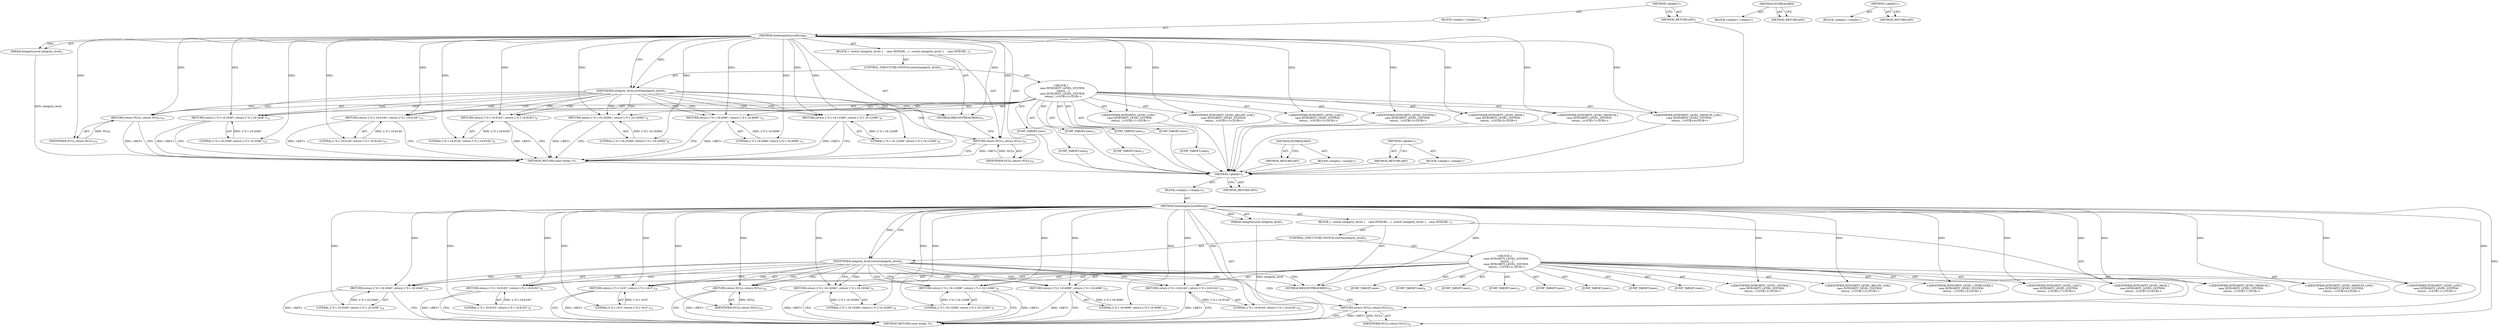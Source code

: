 digraph "&lt;global&gt;" {
vulnerable_6 [label=<(METHOD,&lt;global&gt;)<SUB>1</SUB>>];
vulnerable_7 [label=<(BLOCK,&lt;empty&gt;,&lt;empty&gt;)<SUB>1</SUB>>];
vulnerable_8 [label=<(METHOD,GetIntegrityLevelString)<SUB>1</SUB>>];
vulnerable_9 [label=<(PARAM,IntegrityLevel integrity_level)<SUB>1</SUB>>];
vulnerable_10 [label=<(BLOCK,{
  switch (integrity_level) {
    case INTEGRI...,{
  switch (integrity_level) {
    case INTEGRI...)<SUB>1</SUB>>];
vulnerable_11 [label=<(CONTROL_STRUCTURE,SWITCH,switch(integrity_level))<SUB>2</SUB>>];
vulnerable_12 [label=<(IDENTIFIER,integrity_level,switch(integrity_level))<SUB>2</SUB>>];
vulnerable_13 [label="<(BLOCK,{
    case INTEGRITY_LEVEL_SYSTEM:
      return...,{
    case INTEGRITY_LEVEL_SYSTEM:
      return...)<SUB>2</SUB>>"];
vulnerable_14 [label=<(JUMP_TARGET,case)<SUB>3</SUB>>];
vulnerable_15 [label="<(IDENTIFIER,INTEGRITY_LEVEL_SYSTEM,{
    case INTEGRITY_LEVEL_SYSTEM:
      return...)<SUB>3</SUB>>"];
vulnerable_16 [label=<(RETURN,return L&quot;S-1-16-16384&quot;;,return L&quot;S-1-16-16384&quot;;)<SUB>4</SUB>>];
vulnerable_17 [label=<(LITERAL,L&quot;S-1-16-16384&quot;,return L&quot;S-1-16-16384&quot;;)<SUB>4</SUB>>];
vulnerable_18 [label=<(JUMP_TARGET,case)<SUB>5</SUB>>];
vulnerable_19 [label="<(IDENTIFIER,INTEGRITY_LEVEL_HIGH,{
    case INTEGRITY_LEVEL_SYSTEM:
      return...)<SUB>5</SUB>>"];
vulnerable_20 [label=<(RETURN,return L&quot;S-1-16-12288&quot;;,return L&quot;S-1-16-12288&quot;;)<SUB>6</SUB>>];
vulnerable_21 [label=<(LITERAL,L&quot;S-1-16-12288&quot;,return L&quot;S-1-16-12288&quot;;)<SUB>6</SUB>>];
vulnerable_22 [label=<(JUMP_TARGET,case)<SUB>7</SUB>>];
vulnerable_23 [label="<(IDENTIFIER,INTEGRITY_LEVEL_MEDIUM,{
    case INTEGRITY_LEVEL_SYSTEM:
      return...)<SUB>7</SUB>>"];
vulnerable_24 [label=<(RETURN,return L&quot;S-1-16-8192&quot;;,return L&quot;S-1-16-8192&quot;;)<SUB>8</SUB>>];
vulnerable_25 [label=<(LITERAL,L&quot;S-1-16-8192&quot;,return L&quot;S-1-16-8192&quot;;)<SUB>8</SUB>>];
vulnerable_26 [label=<(JUMP_TARGET,case)<SUB>9</SUB>>];
vulnerable_27 [label="<(IDENTIFIER,INTEGRITY_LEVEL_MEDIUM_LOW,{
    case INTEGRITY_LEVEL_SYSTEM:
      return...)<SUB>9</SUB>>"];
vulnerable_28 [label=<(RETURN,return L&quot;S-1-16-6144&quot;;,return L&quot;S-1-16-6144&quot;;)<SUB>10</SUB>>];
vulnerable_29 [label=<(LITERAL,L&quot;S-1-16-6144&quot;,return L&quot;S-1-16-6144&quot;;)<SUB>10</SUB>>];
vulnerable_30 [label=<(JUMP_TARGET,case)<SUB>11</SUB>>];
vulnerable_31 [label="<(IDENTIFIER,INTEGRITY_LEVEL_LOW,{
    case INTEGRITY_LEVEL_SYSTEM:
      return...)<SUB>11</SUB>>"];
vulnerable_32 [label=<(RETURN,return L&quot;S-1-16-4096&quot;;,return L&quot;S-1-16-4096&quot;;)<SUB>12</SUB>>];
vulnerable_33 [label=<(LITERAL,L&quot;S-1-16-4096&quot;,return L&quot;S-1-16-4096&quot;;)<SUB>12</SUB>>];
vulnerable_34 [label=<(JUMP_TARGET,case)<SUB>13</SUB>>];
vulnerable_35 [label="<(IDENTIFIER,INTEGRITY_LEVEL_BELOW_LOW,{
    case INTEGRITY_LEVEL_SYSTEM:
      return...)<SUB>13</SUB>>"];
vulnerable_36 [label=<(RETURN,return L&quot;S-1-16-2048&quot;;,return L&quot;S-1-16-2048&quot;;)<SUB>14</SUB>>];
vulnerable_37 [label=<(LITERAL,L&quot;S-1-16-2048&quot;,return L&quot;S-1-16-2048&quot;;)<SUB>14</SUB>>];
vulnerable_38 [label=<(JUMP_TARGET,case)<SUB>15</SUB>>];
vulnerable_39 [label="<(IDENTIFIER,INTEGRITY_LEVEL_LAST,{
    case INTEGRITY_LEVEL_SYSTEM:
      return...)<SUB>15</SUB>>"];
vulnerable_40 [label=<(RETURN,return NULL;,return NULL;)<SUB>16</SUB>>];
vulnerable_41 [label=<(IDENTIFIER,NULL,return NULL;)<SUB>16</SUB>>];
vulnerable_42 [label=<(NOTREACHED,NOTREACHED())<SUB>19</SUB>>];
vulnerable_43 [label=<(RETURN,return NULL;,return NULL;)<SUB>20</SUB>>];
vulnerable_44 [label=<(IDENTIFIER,NULL,return NULL;)<SUB>20</SUB>>];
vulnerable_45 [label=<(METHOD_RETURN,const wchar_t*)<SUB>1</SUB>>];
vulnerable_47 [label=<(METHOD_RETURN,ANY)<SUB>1</SUB>>];
vulnerable_68 [label=<(METHOD,NOTREACHED)>];
vulnerable_69 [label=<(BLOCK,&lt;empty&gt;,&lt;empty&gt;)>];
vulnerable_70 [label=<(METHOD_RETURN,ANY)>];
vulnerable_62 [label=<(METHOD,&lt;global&gt;)<SUB>1</SUB>>];
vulnerable_63 [label=<(BLOCK,&lt;empty&gt;,&lt;empty&gt;)>];
vulnerable_64 [label=<(METHOD_RETURN,ANY)>];
fixed_6 [label=<(METHOD,&lt;global&gt;)<SUB>1</SUB>>];
fixed_7 [label=<(BLOCK,&lt;empty&gt;,&lt;empty&gt;)<SUB>1</SUB>>];
fixed_8 [label=<(METHOD,GetIntegrityLevelString)<SUB>1</SUB>>];
fixed_9 [label=<(PARAM,IntegrityLevel integrity_level)<SUB>1</SUB>>];
fixed_10 [label=<(BLOCK,{
  switch (integrity_level) {
    case INTEGRI...,{
  switch (integrity_level) {
    case INTEGRI...)<SUB>1</SUB>>];
fixed_11 [label=<(CONTROL_STRUCTURE,SWITCH,switch(integrity_level))<SUB>2</SUB>>];
fixed_12 [label=<(IDENTIFIER,integrity_level,switch(integrity_level))<SUB>2</SUB>>];
fixed_13 [label="<(BLOCK,{
    case INTEGRITY_LEVEL_SYSTEM:
      return...,{
    case INTEGRITY_LEVEL_SYSTEM:
      return...)<SUB>2</SUB>>"];
fixed_14 [label=<(JUMP_TARGET,case)<SUB>3</SUB>>];
fixed_15 [label="<(IDENTIFIER,INTEGRITY_LEVEL_SYSTEM,{
    case INTEGRITY_LEVEL_SYSTEM:
      return...)<SUB>3</SUB>>"];
fixed_16 [label=<(RETURN,return L&quot;S-1-16-16384&quot;;,return L&quot;S-1-16-16384&quot;;)<SUB>4</SUB>>];
fixed_17 [label=<(LITERAL,L&quot;S-1-16-16384&quot;,return L&quot;S-1-16-16384&quot;;)<SUB>4</SUB>>];
fixed_18 [label=<(JUMP_TARGET,case)<SUB>5</SUB>>];
fixed_19 [label="<(IDENTIFIER,INTEGRITY_LEVEL_HIGH,{
    case INTEGRITY_LEVEL_SYSTEM:
      return...)<SUB>5</SUB>>"];
fixed_20 [label=<(RETURN,return L&quot;S-1-16-12288&quot;;,return L&quot;S-1-16-12288&quot;;)<SUB>6</SUB>>];
fixed_21 [label=<(LITERAL,L&quot;S-1-16-12288&quot;,return L&quot;S-1-16-12288&quot;;)<SUB>6</SUB>>];
fixed_22 [label=<(JUMP_TARGET,case)<SUB>7</SUB>>];
fixed_23 [label="<(IDENTIFIER,INTEGRITY_LEVEL_MEDIUM,{
    case INTEGRITY_LEVEL_SYSTEM:
      return...)<SUB>7</SUB>>"];
fixed_24 [label=<(RETURN,return L&quot;S-1-16-8192&quot;;,return L&quot;S-1-16-8192&quot;;)<SUB>8</SUB>>];
fixed_25 [label=<(LITERAL,L&quot;S-1-16-8192&quot;,return L&quot;S-1-16-8192&quot;;)<SUB>8</SUB>>];
fixed_26 [label=<(JUMP_TARGET,case)<SUB>9</SUB>>];
fixed_27 [label="<(IDENTIFIER,INTEGRITY_LEVEL_MEDIUM_LOW,{
    case INTEGRITY_LEVEL_SYSTEM:
      return...)<SUB>9</SUB>>"];
fixed_28 [label=<(RETURN,return L&quot;S-1-16-6144&quot;;,return L&quot;S-1-16-6144&quot;;)<SUB>10</SUB>>];
fixed_29 [label=<(LITERAL,L&quot;S-1-16-6144&quot;,return L&quot;S-1-16-6144&quot;;)<SUB>10</SUB>>];
fixed_30 [label=<(JUMP_TARGET,case)<SUB>11</SUB>>];
fixed_31 [label="<(IDENTIFIER,INTEGRITY_LEVEL_LOW,{
    case INTEGRITY_LEVEL_SYSTEM:
      return...)<SUB>11</SUB>>"];
fixed_32 [label=<(RETURN,return L&quot;S-1-16-4096&quot;;,return L&quot;S-1-16-4096&quot;;)<SUB>12</SUB>>];
fixed_33 [label=<(LITERAL,L&quot;S-1-16-4096&quot;,return L&quot;S-1-16-4096&quot;;)<SUB>12</SUB>>];
fixed_34 [label=<(JUMP_TARGET,case)<SUB>13</SUB>>];
fixed_35 [label="<(IDENTIFIER,INTEGRITY_LEVEL_BELOW_LOW,{
    case INTEGRITY_LEVEL_SYSTEM:
      return...)<SUB>13</SUB>>"];
fixed_36 [label=<(RETURN,return L&quot;S-1-16-2048&quot;;,return L&quot;S-1-16-2048&quot;;)<SUB>14</SUB>>];
fixed_37 [label=<(LITERAL,L&quot;S-1-16-2048&quot;,return L&quot;S-1-16-2048&quot;;)<SUB>14</SUB>>];
fixed_38 [label=<(JUMP_TARGET,case)<SUB>15</SUB>>];
fixed_39 [label="<(IDENTIFIER,INTEGRITY_LEVEL_UNTRUSTED,{
    case INTEGRITY_LEVEL_SYSTEM:
      return...)<SUB>15</SUB>>"];
fixed_40 [label=<(RETURN,return L&quot;S-1-16-0&quot;;,return L&quot;S-1-16-0&quot;;)<SUB>16</SUB>>];
fixed_41 [label=<(LITERAL,L&quot;S-1-16-0&quot;,return L&quot;S-1-16-0&quot;;)<SUB>16</SUB>>];
fixed_42 [label=<(JUMP_TARGET,case)<SUB>17</SUB>>];
fixed_43 [label="<(IDENTIFIER,INTEGRITY_LEVEL_LAST,{
    case INTEGRITY_LEVEL_SYSTEM:
      return...)<SUB>17</SUB>>"];
fixed_44 [label=<(RETURN,return NULL;,return NULL;)<SUB>18</SUB>>];
fixed_45 [label=<(IDENTIFIER,NULL,return NULL;)<SUB>18</SUB>>];
fixed_46 [label=<(NOTREACHED,NOTREACHED())<SUB>21</SUB>>];
fixed_47 [label=<(RETURN,return NULL;,return NULL;)<SUB>22</SUB>>];
fixed_48 [label=<(IDENTIFIER,NULL,return NULL;)<SUB>22</SUB>>];
fixed_49 [label=<(METHOD_RETURN,const wchar_t*)<SUB>1</SUB>>];
fixed_51 [label=<(METHOD_RETURN,ANY)<SUB>1</SUB>>];
fixed_74 [label=<(METHOD,NOTREACHED)>];
fixed_75 [label=<(BLOCK,&lt;empty&gt;,&lt;empty&gt;)>];
fixed_76 [label=<(METHOD_RETURN,ANY)>];
fixed_68 [label=<(METHOD,&lt;global&gt;)<SUB>1</SUB>>];
fixed_69 [label=<(BLOCK,&lt;empty&gt;,&lt;empty&gt;)>];
fixed_70 [label=<(METHOD_RETURN,ANY)>];
vulnerable_6 -> vulnerable_7  [key=0, label="AST: "];
vulnerable_6 -> vulnerable_47  [key=0, label="AST: "];
vulnerable_6 -> vulnerable_47  [key=1, label="CFG: "];
vulnerable_7 -> vulnerable_8  [key=0, label="AST: "];
vulnerable_8 -> vulnerable_9  [key=0, label="AST: "];
vulnerable_8 -> vulnerable_9  [key=1, label="DDG: "];
vulnerable_8 -> vulnerable_10  [key=0, label="AST: "];
vulnerable_8 -> vulnerable_45  [key=0, label="AST: "];
vulnerable_8 -> vulnerable_12  [key=0, label="CFG: "];
vulnerable_8 -> vulnerable_12  [key=1, label="DDG: "];
vulnerable_8 -> vulnerable_42  [key=0, label="DDG: "];
vulnerable_8 -> vulnerable_43  [key=0, label="DDG: "];
vulnerable_8 -> vulnerable_44  [key=0, label="DDG: "];
vulnerable_8 -> vulnerable_15  [key=0, label="DDG: "];
vulnerable_8 -> vulnerable_16  [key=0, label="DDG: "];
vulnerable_8 -> vulnerable_19  [key=0, label="DDG: "];
vulnerable_8 -> vulnerable_20  [key=0, label="DDG: "];
vulnerable_8 -> vulnerable_23  [key=0, label="DDG: "];
vulnerable_8 -> vulnerable_24  [key=0, label="DDG: "];
vulnerable_8 -> vulnerable_27  [key=0, label="DDG: "];
vulnerable_8 -> vulnerable_28  [key=0, label="DDG: "];
vulnerable_8 -> vulnerable_31  [key=0, label="DDG: "];
vulnerable_8 -> vulnerable_32  [key=0, label="DDG: "];
vulnerable_8 -> vulnerable_35  [key=0, label="DDG: "];
vulnerable_8 -> vulnerable_36  [key=0, label="DDG: "];
vulnerable_8 -> vulnerable_39  [key=0, label="DDG: "];
vulnerable_8 -> vulnerable_40  [key=0, label="DDG: "];
vulnerable_8 -> vulnerable_17  [key=0, label="DDG: "];
vulnerable_8 -> vulnerable_21  [key=0, label="DDG: "];
vulnerable_8 -> vulnerable_25  [key=0, label="DDG: "];
vulnerable_8 -> vulnerable_29  [key=0, label="DDG: "];
vulnerable_8 -> vulnerable_33  [key=0, label="DDG: "];
vulnerable_8 -> vulnerable_37  [key=0, label="DDG: "];
vulnerable_8 -> vulnerable_41  [key=0, label="DDG: "];
vulnerable_9 -> vulnerable_45  [key=0, label="DDG: integrity_level"];
vulnerable_10 -> vulnerable_11  [key=0, label="AST: "];
vulnerable_10 -> vulnerable_42  [key=0, label="AST: "];
vulnerable_10 -> vulnerable_43  [key=0, label="AST: "];
vulnerable_11 -> vulnerable_12  [key=0, label="AST: "];
vulnerable_11 -> vulnerable_13  [key=0, label="AST: "];
vulnerable_12 -> vulnerable_42  [key=0, label="CFG: "];
vulnerable_12 -> vulnerable_42  [key=1, label="CDG: "];
vulnerable_12 -> vulnerable_16  [key=0, label="CFG: "];
vulnerable_12 -> vulnerable_16  [key=1, label="CDG: "];
vulnerable_12 -> vulnerable_20  [key=0, label="CFG: "];
vulnerable_12 -> vulnerable_20  [key=1, label="CDG: "];
vulnerable_12 -> vulnerable_24  [key=0, label="CFG: "];
vulnerable_12 -> vulnerable_24  [key=1, label="CDG: "];
vulnerable_12 -> vulnerable_28  [key=0, label="CFG: "];
vulnerable_12 -> vulnerable_28  [key=1, label="CDG: "];
vulnerable_12 -> vulnerable_32  [key=0, label="CFG: "];
vulnerable_12 -> vulnerable_32  [key=1, label="CDG: "];
vulnerable_12 -> vulnerable_36  [key=0, label="CFG: "];
vulnerable_12 -> vulnerable_36  [key=1, label="CDG: "];
vulnerable_12 -> vulnerable_40  [key=0, label="CFG: "];
vulnerable_12 -> vulnerable_40  [key=1, label="CDG: "];
vulnerable_12 -> vulnerable_43  [key=0, label="CDG: "];
vulnerable_13 -> vulnerable_14  [key=0, label="AST: "];
vulnerable_13 -> vulnerable_15  [key=0, label="AST: "];
vulnerable_13 -> vulnerable_16  [key=0, label="AST: "];
vulnerable_13 -> vulnerable_18  [key=0, label="AST: "];
vulnerable_13 -> vulnerable_19  [key=0, label="AST: "];
vulnerable_13 -> vulnerable_20  [key=0, label="AST: "];
vulnerable_13 -> vulnerable_22  [key=0, label="AST: "];
vulnerable_13 -> vulnerable_23  [key=0, label="AST: "];
vulnerable_13 -> vulnerable_24  [key=0, label="AST: "];
vulnerable_13 -> vulnerable_26  [key=0, label="AST: "];
vulnerable_13 -> vulnerable_27  [key=0, label="AST: "];
vulnerable_13 -> vulnerable_28  [key=0, label="AST: "];
vulnerable_13 -> vulnerable_30  [key=0, label="AST: "];
vulnerable_13 -> vulnerable_31  [key=0, label="AST: "];
vulnerable_13 -> vulnerable_32  [key=0, label="AST: "];
vulnerable_13 -> vulnerable_34  [key=0, label="AST: "];
vulnerable_13 -> vulnerable_35  [key=0, label="AST: "];
vulnerable_13 -> vulnerable_36  [key=0, label="AST: "];
vulnerable_13 -> vulnerable_38  [key=0, label="AST: "];
vulnerable_13 -> vulnerable_39  [key=0, label="AST: "];
vulnerable_13 -> vulnerable_40  [key=0, label="AST: "];
vulnerable_14 -> fixed_6  [key=0];
vulnerable_15 -> fixed_6  [key=0];
vulnerable_16 -> vulnerable_17  [key=0, label="AST: "];
vulnerable_16 -> vulnerable_45  [key=0, label="CFG: "];
vulnerable_16 -> vulnerable_45  [key=1, label="DDG: &lt;RET&gt;"];
vulnerable_17 -> vulnerable_16  [key=0, label="DDG: L&quot;S-1-16-16384&quot;"];
vulnerable_18 -> fixed_6  [key=0];
vulnerable_19 -> fixed_6  [key=0];
vulnerable_20 -> vulnerable_21  [key=0, label="AST: "];
vulnerable_20 -> vulnerable_45  [key=0, label="CFG: "];
vulnerable_20 -> vulnerable_45  [key=1, label="DDG: &lt;RET&gt;"];
vulnerable_21 -> vulnerable_20  [key=0, label="DDG: L&quot;S-1-16-12288&quot;"];
vulnerable_22 -> fixed_6  [key=0];
vulnerable_23 -> fixed_6  [key=0];
vulnerable_24 -> vulnerable_25  [key=0, label="AST: "];
vulnerable_24 -> vulnerable_45  [key=0, label="CFG: "];
vulnerable_24 -> vulnerable_45  [key=1, label="DDG: &lt;RET&gt;"];
vulnerable_25 -> vulnerable_24  [key=0, label="DDG: L&quot;S-1-16-8192&quot;"];
vulnerable_26 -> fixed_6  [key=0];
vulnerable_27 -> fixed_6  [key=0];
vulnerable_28 -> vulnerable_29  [key=0, label="AST: "];
vulnerable_28 -> vulnerable_45  [key=0, label="CFG: "];
vulnerable_28 -> vulnerable_45  [key=1, label="DDG: &lt;RET&gt;"];
vulnerable_29 -> vulnerable_28  [key=0, label="DDG: L&quot;S-1-16-6144&quot;"];
vulnerable_30 -> fixed_6  [key=0];
vulnerable_31 -> fixed_6  [key=0];
vulnerable_32 -> vulnerable_33  [key=0, label="AST: "];
vulnerable_32 -> vulnerable_45  [key=0, label="CFG: "];
vulnerable_32 -> vulnerable_45  [key=1, label="DDG: &lt;RET&gt;"];
vulnerable_33 -> vulnerable_32  [key=0, label="DDG: L&quot;S-1-16-4096&quot;"];
vulnerable_34 -> fixed_6  [key=0];
vulnerable_35 -> fixed_6  [key=0];
vulnerable_36 -> vulnerable_37  [key=0, label="AST: "];
vulnerable_36 -> vulnerable_45  [key=0, label="CFG: "];
vulnerable_36 -> vulnerable_45  [key=1, label="DDG: &lt;RET&gt;"];
vulnerable_37 -> vulnerable_36  [key=0, label="DDG: L&quot;S-1-16-2048&quot;"];
vulnerable_38 -> fixed_6  [key=0];
vulnerable_39 -> fixed_6  [key=0];
vulnerable_40 -> vulnerable_41  [key=0, label="AST: "];
vulnerable_40 -> vulnerable_45  [key=0, label="CFG: "];
vulnerable_40 -> vulnerable_45  [key=1, label="DDG: &lt;RET&gt;"];
vulnerable_41 -> vulnerable_40  [key=0, label="DDG: NULL"];
vulnerable_42 -> vulnerable_43  [key=0, label="CFG: "];
vulnerable_43 -> vulnerable_44  [key=0, label="AST: "];
vulnerable_43 -> vulnerable_45  [key=0, label="CFG: "];
vulnerable_43 -> vulnerable_45  [key=1, label="DDG: &lt;RET&gt;"];
vulnerable_44 -> vulnerable_43  [key=0, label="DDG: NULL"];
vulnerable_45 -> fixed_6  [key=0];
vulnerable_47 -> fixed_6  [key=0];
vulnerable_68 -> vulnerable_69  [key=0, label="AST: "];
vulnerable_68 -> vulnerable_70  [key=0, label="AST: "];
vulnerable_68 -> vulnerable_70  [key=1, label="CFG: "];
vulnerable_69 -> fixed_6  [key=0];
vulnerable_70 -> fixed_6  [key=0];
vulnerable_62 -> vulnerable_63  [key=0, label="AST: "];
vulnerable_62 -> vulnerable_64  [key=0, label="AST: "];
vulnerable_62 -> vulnerable_64  [key=1, label="CFG: "];
vulnerable_63 -> fixed_6  [key=0];
vulnerable_64 -> fixed_6  [key=0];
fixed_6 -> fixed_7  [key=0, label="AST: "];
fixed_6 -> fixed_51  [key=0, label="AST: "];
fixed_6 -> fixed_51  [key=1, label="CFG: "];
fixed_7 -> fixed_8  [key=0, label="AST: "];
fixed_8 -> fixed_9  [key=0, label="AST: "];
fixed_8 -> fixed_9  [key=1, label="DDG: "];
fixed_8 -> fixed_10  [key=0, label="AST: "];
fixed_8 -> fixed_49  [key=0, label="AST: "];
fixed_8 -> fixed_12  [key=0, label="CFG: "];
fixed_8 -> fixed_12  [key=1, label="DDG: "];
fixed_8 -> fixed_46  [key=0, label="DDG: "];
fixed_8 -> fixed_47  [key=0, label="DDG: "];
fixed_8 -> fixed_48  [key=0, label="DDG: "];
fixed_8 -> fixed_15  [key=0, label="DDG: "];
fixed_8 -> fixed_16  [key=0, label="DDG: "];
fixed_8 -> fixed_19  [key=0, label="DDG: "];
fixed_8 -> fixed_20  [key=0, label="DDG: "];
fixed_8 -> fixed_23  [key=0, label="DDG: "];
fixed_8 -> fixed_24  [key=0, label="DDG: "];
fixed_8 -> fixed_27  [key=0, label="DDG: "];
fixed_8 -> fixed_28  [key=0, label="DDG: "];
fixed_8 -> fixed_31  [key=0, label="DDG: "];
fixed_8 -> fixed_32  [key=0, label="DDG: "];
fixed_8 -> fixed_35  [key=0, label="DDG: "];
fixed_8 -> fixed_36  [key=0, label="DDG: "];
fixed_8 -> fixed_39  [key=0, label="DDG: "];
fixed_8 -> fixed_40  [key=0, label="DDG: "];
fixed_8 -> fixed_43  [key=0, label="DDG: "];
fixed_8 -> fixed_44  [key=0, label="DDG: "];
fixed_8 -> fixed_17  [key=0, label="DDG: "];
fixed_8 -> fixed_21  [key=0, label="DDG: "];
fixed_8 -> fixed_25  [key=0, label="DDG: "];
fixed_8 -> fixed_29  [key=0, label="DDG: "];
fixed_8 -> fixed_33  [key=0, label="DDG: "];
fixed_8 -> fixed_37  [key=0, label="DDG: "];
fixed_8 -> fixed_41  [key=0, label="DDG: "];
fixed_8 -> fixed_45  [key=0, label="DDG: "];
fixed_9 -> fixed_49  [key=0, label="DDG: integrity_level"];
fixed_10 -> fixed_11  [key=0, label="AST: "];
fixed_10 -> fixed_46  [key=0, label="AST: "];
fixed_10 -> fixed_47  [key=0, label="AST: "];
fixed_11 -> fixed_12  [key=0, label="AST: "];
fixed_11 -> fixed_13  [key=0, label="AST: "];
fixed_12 -> fixed_46  [key=0, label="CFG: "];
fixed_12 -> fixed_46  [key=1, label="CDG: "];
fixed_12 -> fixed_16  [key=0, label="CFG: "];
fixed_12 -> fixed_16  [key=1, label="CDG: "];
fixed_12 -> fixed_20  [key=0, label="CFG: "];
fixed_12 -> fixed_20  [key=1, label="CDG: "];
fixed_12 -> fixed_24  [key=0, label="CFG: "];
fixed_12 -> fixed_24  [key=1, label="CDG: "];
fixed_12 -> fixed_28  [key=0, label="CFG: "];
fixed_12 -> fixed_28  [key=1, label="CDG: "];
fixed_12 -> fixed_32  [key=0, label="CFG: "];
fixed_12 -> fixed_32  [key=1, label="CDG: "];
fixed_12 -> fixed_36  [key=0, label="CFG: "];
fixed_12 -> fixed_36  [key=1, label="CDG: "];
fixed_12 -> fixed_40  [key=0, label="CFG: "];
fixed_12 -> fixed_40  [key=1, label="CDG: "];
fixed_12 -> fixed_44  [key=0, label="CFG: "];
fixed_12 -> fixed_44  [key=1, label="CDG: "];
fixed_12 -> fixed_47  [key=0, label="CDG: "];
fixed_13 -> fixed_14  [key=0, label="AST: "];
fixed_13 -> fixed_15  [key=0, label="AST: "];
fixed_13 -> fixed_16  [key=0, label="AST: "];
fixed_13 -> fixed_18  [key=0, label="AST: "];
fixed_13 -> fixed_19  [key=0, label="AST: "];
fixed_13 -> fixed_20  [key=0, label="AST: "];
fixed_13 -> fixed_22  [key=0, label="AST: "];
fixed_13 -> fixed_23  [key=0, label="AST: "];
fixed_13 -> fixed_24  [key=0, label="AST: "];
fixed_13 -> fixed_26  [key=0, label="AST: "];
fixed_13 -> fixed_27  [key=0, label="AST: "];
fixed_13 -> fixed_28  [key=0, label="AST: "];
fixed_13 -> fixed_30  [key=0, label="AST: "];
fixed_13 -> fixed_31  [key=0, label="AST: "];
fixed_13 -> fixed_32  [key=0, label="AST: "];
fixed_13 -> fixed_34  [key=0, label="AST: "];
fixed_13 -> fixed_35  [key=0, label="AST: "];
fixed_13 -> fixed_36  [key=0, label="AST: "];
fixed_13 -> fixed_38  [key=0, label="AST: "];
fixed_13 -> fixed_39  [key=0, label="AST: "];
fixed_13 -> fixed_40  [key=0, label="AST: "];
fixed_13 -> fixed_42  [key=0, label="AST: "];
fixed_13 -> fixed_43  [key=0, label="AST: "];
fixed_13 -> fixed_44  [key=0, label="AST: "];
fixed_16 -> fixed_17  [key=0, label="AST: "];
fixed_16 -> fixed_49  [key=0, label="CFG: "];
fixed_16 -> fixed_49  [key=1, label="DDG: &lt;RET&gt;"];
fixed_17 -> fixed_16  [key=0, label="DDG: L&quot;S-1-16-16384&quot;"];
fixed_20 -> fixed_21  [key=0, label="AST: "];
fixed_20 -> fixed_49  [key=0, label="CFG: "];
fixed_20 -> fixed_49  [key=1, label="DDG: &lt;RET&gt;"];
fixed_21 -> fixed_20  [key=0, label="DDG: L&quot;S-1-16-12288&quot;"];
fixed_24 -> fixed_25  [key=0, label="AST: "];
fixed_24 -> fixed_49  [key=0, label="CFG: "];
fixed_24 -> fixed_49  [key=1, label="DDG: &lt;RET&gt;"];
fixed_25 -> fixed_24  [key=0, label="DDG: L&quot;S-1-16-8192&quot;"];
fixed_28 -> fixed_29  [key=0, label="AST: "];
fixed_28 -> fixed_49  [key=0, label="CFG: "];
fixed_28 -> fixed_49  [key=1, label="DDG: &lt;RET&gt;"];
fixed_29 -> fixed_28  [key=0, label="DDG: L&quot;S-1-16-6144&quot;"];
fixed_32 -> fixed_33  [key=0, label="AST: "];
fixed_32 -> fixed_49  [key=0, label="CFG: "];
fixed_32 -> fixed_49  [key=1, label="DDG: &lt;RET&gt;"];
fixed_33 -> fixed_32  [key=0, label="DDG: L&quot;S-1-16-4096&quot;"];
fixed_36 -> fixed_37  [key=0, label="AST: "];
fixed_36 -> fixed_49  [key=0, label="CFG: "];
fixed_36 -> fixed_49  [key=1, label="DDG: &lt;RET&gt;"];
fixed_37 -> fixed_36  [key=0, label="DDG: L&quot;S-1-16-2048&quot;"];
fixed_40 -> fixed_41  [key=0, label="AST: "];
fixed_40 -> fixed_49  [key=0, label="CFG: "];
fixed_40 -> fixed_49  [key=1, label="DDG: &lt;RET&gt;"];
fixed_41 -> fixed_40  [key=0, label="DDG: L&quot;S-1-16-0&quot;"];
fixed_44 -> fixed_45  [key=0, label="AST: "];
fixed_44 -> fixed_49  [key=0, label="CFG: "];
fixed_44 -> fixed_49  [key=1, label="DDG: &lt;RET&gt;"];
fixed_45 -> fixed_44  [key=0, label="DDG: NULL"];
fixed_46 -> fixed_47  [key=0, label="CFG: "];
fixed_47 -> fixed_48  [key=0, label="AST: "];
fixed_47 -> fixed_49  [key=0, label="CFG: "];
fixed_47 -> fixed_49  [key=1, label="DDG: &lt;RET&gt;"];
fixed_48 -> fixed_47  [key=0, label="DDG: NULL"];
fixed_74 -> fixed_75  [key=0, label="AST: "];
fixed_74 -> fixed_76  [key=0, label="AST: "];
fixed_74 -> fixed_76  [key=1, label="CFG: "];
fixed_68 -> fixed_69  [key=0, label="AST: "];
fixed_68 -> fixed_70  [key=0, label="AST: "];
fixed_68 -> fixed_70  [key=1, label="CFG: "];
}

